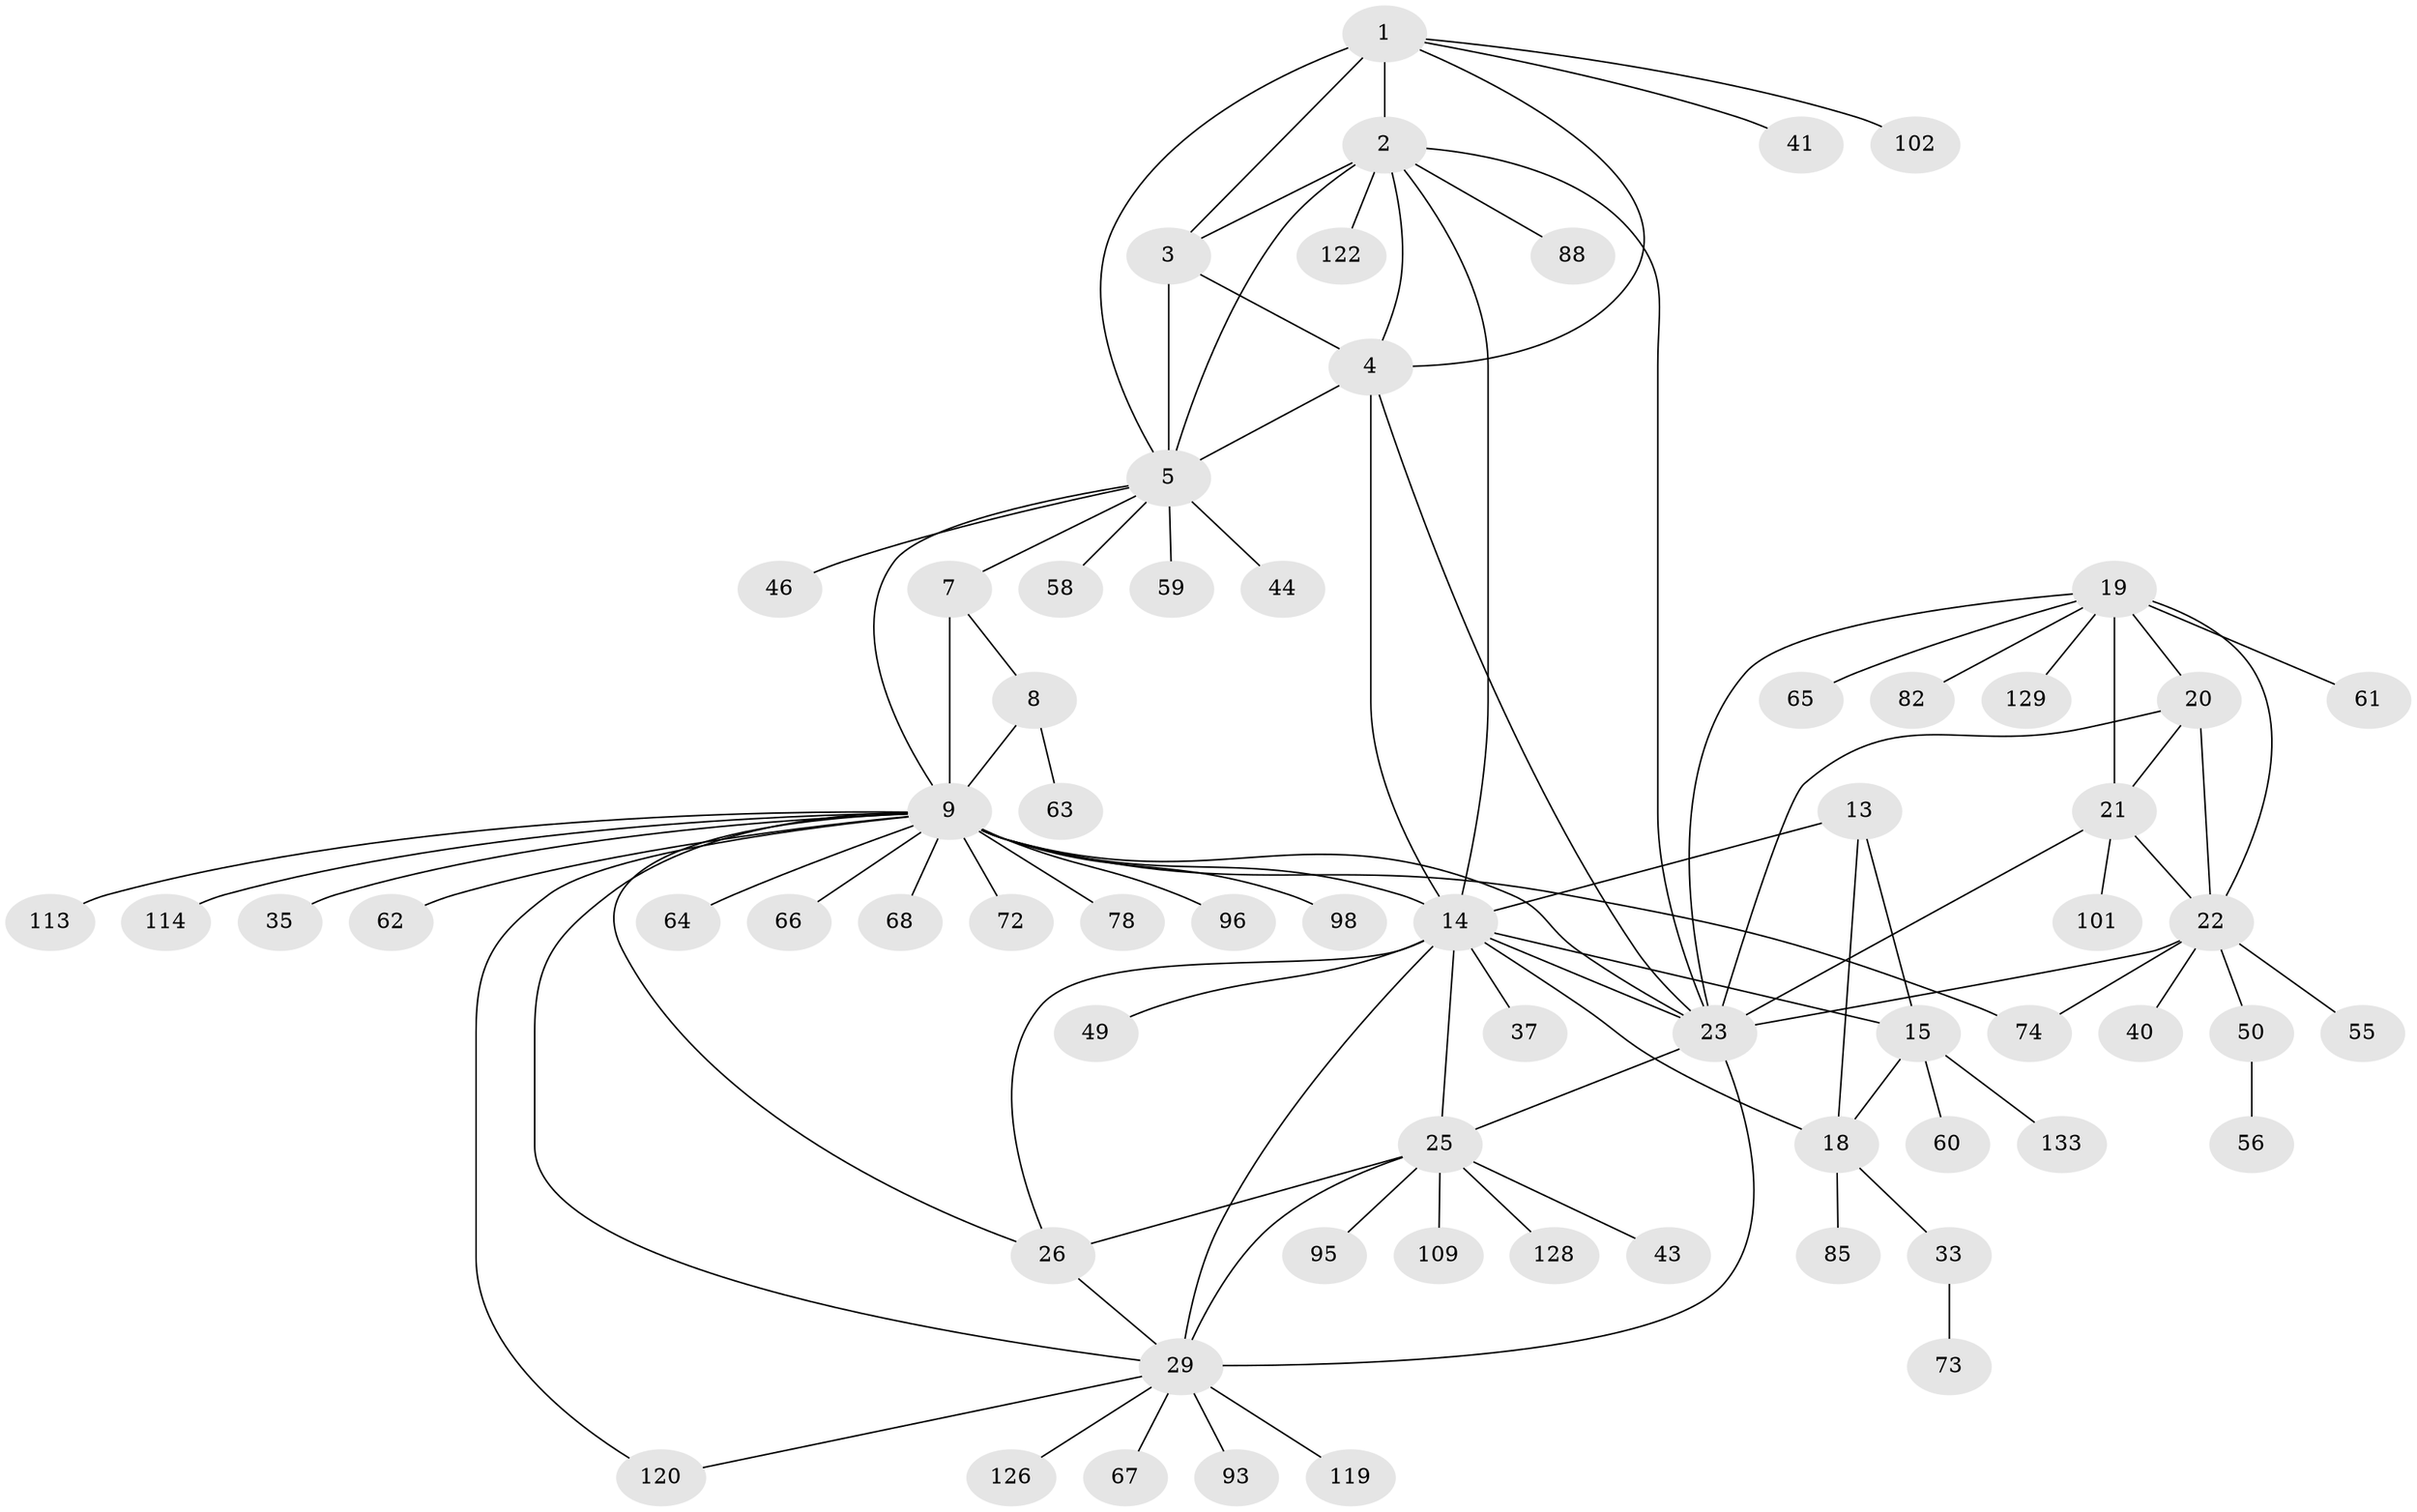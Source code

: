 // original degree distribution, {9: 0.03759398496240601, 11: 0.015037593984962405, 5: 0.03007518796992481, 8: 0.03007518796992481, 13: 0.03007518796992481, 12: 0.007518796992481203, 6: 0.015037593984962405, 7: 0.05263157894736842, 14: 0.007518796992481203, 1: 0.5939849624060151, 3: 0.022556390977443608, 2: 0.14285714285714285, 4: 0.015037593984962405}
// Generated by graph-tools (version 1.1) at 2025/19/03/04/25 18:19:50]
// undirected, 66 vertices, 96 edges
graph export_dot {
graph [start="1"]
  node [color=gray90,style=filled];
  1 [super="+48+38"];
  2 [super="+47+51"];
  3;
  4 [super="+81"];
  5 [super="+6+115"];
  7 [super="+10"];
  8 [super="+130+108+117"];
  9 [super="+11+12+91+97+103+79+31"];
  13;
  14 [super="+32+17+16"];
  15;
  18;
  19;
  20 [super="+111+53"];
  21 [super="+24"];
  22;
  23 [super="+89+90+94+121+34"];
  25 [super="+30"];
  26 [super="+54"];
  29 [super="+36"];
  33;
  35;
  37;
  40 [super="+45"];
  41;
  43;
  44;
  46;
  49;
  50 [super="+76+87"];
  55;
  56;
  58;
  59;
  60;
  61;
  62;
  63 [super="+92"];
  64;
  65;
  66;
  67;
  68;
  72;
  73;
  74 [super="+127"];
  78;
  82;
  85;
  88;
  93;
  95 [super="+105"];
  96 [super="+107"];
  98;
  101;
  102;
  109;
  113;
  114;
  119;
  120;
  122;
  126;
  128;
  129;
  133;
  1 -- 2;
  1 -- 3;
  1 -- 4;
  1 -- 5 [weight=2];
  1 -- 41;
  1 -- 102;
  2 -- 3;
  2 -- 4;
  2 -- 5 [weight=2];
  2 -- 88;
  2 -- 122;
  2 -- 23;
  2 -- 14;
  3 -- 4;
  3 -- 5 [weight=2];
  4 -- 5 [weight=2];
  4 -- 23;
  4 -- 14;
  5 -- 46;
  5 -- 58;
  5 -- 59;
  5 -- 44;
  5 -- 9;
  5 -- 7;
  7 -- 8 [weight=2];
  7 -- 9 [weight=6];
  8 -- 9 [weight=3];
  8 -- 63;
  9 -- 26;
  9 -- 35;
  9 -- 64;
  9 -- 96;
  9 -- 68;
  9 -- 74;
  9 -- 14 [weight=2];
  9 -- 114;
  9 -- 120;
  9 -- 62;
  9 -- 66;
  9 -- 98;
  9 -- 72;
  9 -- 78;
  9 -- 113;
  9 -- 23;
  9 -- 29;
  13 -- 14 [weight=3];
  13 -- 15;
  13 -- 18;
  14 -- 15 [weight=3];
  14 -- 18 [weight=3];
  14 -- 23 [weight=2];
  14 -- 25 [weight=4];
  14 -- 26 [weight=2];
  14 -- 29 [weight=2];
  14 -- 37;
  14 -- 49;
  15 -- 18;
  15 -- 60;
  15 -- 133;
  18 -- 33;
  18 -- 85;
  19 -- 20;
  19 -- 21 [weight=2];
  19 -- 22;
  19 -- 23;
  19 -- 61;
  19 -- 65;
  19 -- 82;
  19 -- 129;
  20 -- 21 [weight=2];
  20 -- 22;
  20 -- 23;
  21 -- 22 [weight=2];
  21 -- 23 [weight=2];
  21 -- 101;
  22 -- 23;
  22 -- 40;
  22 -- 50;
  22 -- 55;
  22 -- 74;
  23 -- 29;
  23 -- 25;
  25 -- 26 [weight=2];
  25 -- 29 [weight=2];
  25 -- 95;
  25 -- 128;
  25 -- 109;
  25 -- 43;
  26 -- 29;
  29 -- 67;
  29 -- 93;
  29 -- 119;
  29 -- 120;
  29 -- 126;
  33 -- 73;
  50 -- 56;
}

